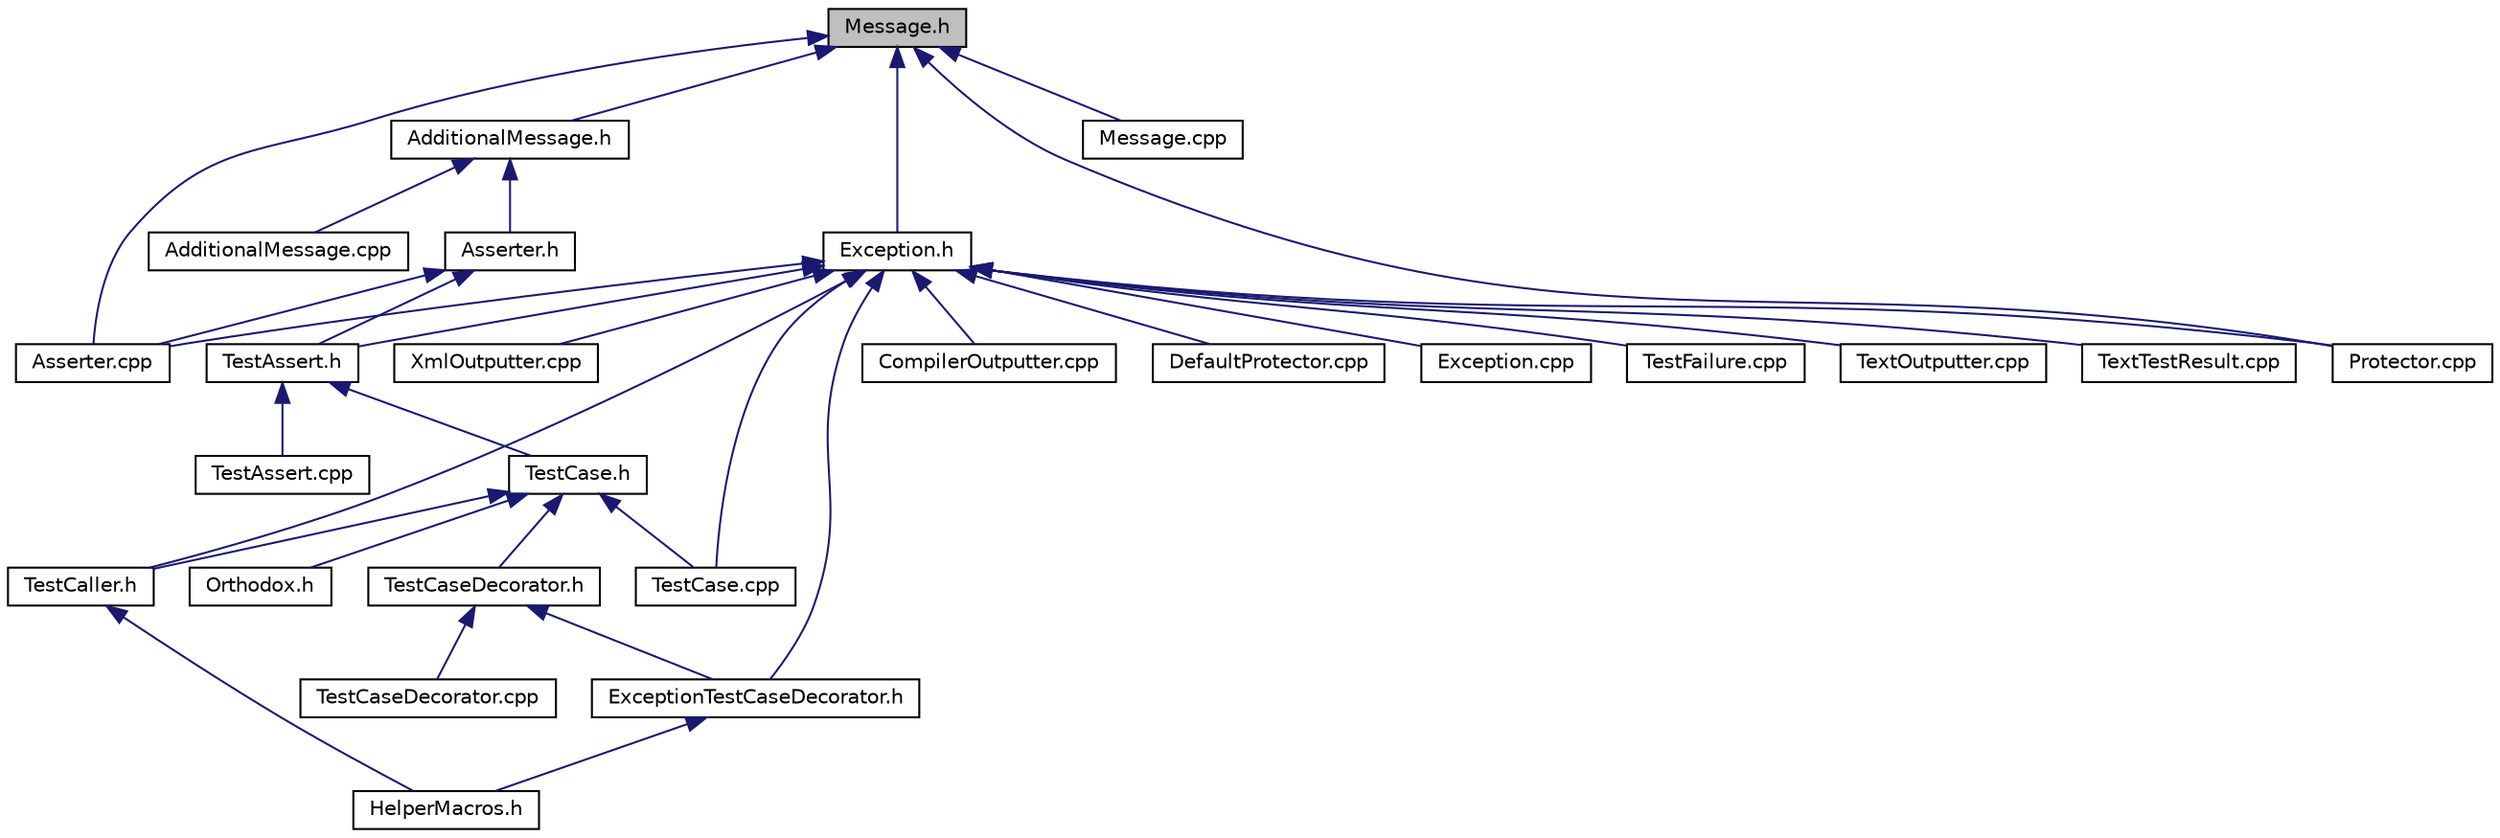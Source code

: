 digraph "Message.h"
{
  edge [fontname="Helvetica",fontsize="10",labelfontname="Helvetica",labelfontsize="10"];
  node [fontname="Helvetica",fontsize="10",shape=record];
  Node7 [label="Message.h",height=0.2,width=0.4,color="black", fillcolor="grey75", style="filled", fontcolor="black"];
  Node7 -> Node8 [dir="back",color="midnightblue",fontsize="10",style="solid",fontname="Helvetica"];
  Node8 [label="AdditionalMessage.h",height=0.2,width=0.4,color="black", fillcolor="white", style="filled",URL="$_additional_message_8h.html"];
  Node8 -> Node9 [dir="back",color="midnightblue",fontsize="10",style="solid",fontname="Helvetica"];
  Node9 [label="Asserter.h",height=0.2,width=0.4,color="black", fillcolor="white", style="filled",URL="$_asserter_8h.html"];
  Node9 -> Node10 [dir="back",color="midnightblue",fontsize="10",style="solid",fontname="Helvetica"];
  Node10 [label="TestAssert.h",height=0.2,width=0.4,color="black", fillcolor="white", style="filled",URL="$_test_assert_8h.html"];
  Node10 -> Node11 [dir="back",color="midnightblue",fontsize="10",style="solid",fontname="Helvetica"];
  Node11 [label="TestCase.h",height=0.2,width=0.4,color="black", fillcolor="white", style="filled",URL="$_test_case_8h.html"];
  Node11 -> Node12 [dir="back",color="midnightblue",fontsize="10",style="solid",fontname="Helvetica"];
  Node12 [label="Orthodox.h",height=0.2,width=0.4,color="black", fillcolor="white", style="filled",URL="$_orthodox_8h.html"];
  Node11 -> Node13 [dir="back",color="midnightblue",fontsize="10",style="solid",fontname="Helvetica"];
  Node13 [label="TestCaseDecorator.h",height=0.2,width=0.4,color="black", fillcolor="white", style="filled",URL="$_test_case_decorator_8h.html"];
  Node13 -> Node14 [dir="back",color="midnightblue",fontsize="10",style="solid",fontname="Helvetica"];
  Node14 [label="ExceptionTestCaseDecorator.h",height=0.2,width=0.4,color="black", fillcolor="white", style="filled",URL="$_exception_test_case_decorator_8h.html"];
  Node14 -> Node15 [dir="back",color="midnightblue",fontsize="10",style="solid",fontname="Helvetica"];
  Node15 [label="HelperMacros.h",height=0.2,width=0.4,color="black", fillcolor="white", style="filled",URL="$_helper_macros_8h.html",tooltip="Macros intended to ease the definition of test suites. "];
  Node13 -> Node16 [dir="back",color="midnightblue",fontsize="10",style="solid",fontname="Helvetica"];
  Node16 [label="TestCaseDecorator.cpp",height=0.2,width=0.4,color="black", fillcolor="white", style="filled",URL="$_test_case_decorator_8cpp.html"];
  Node11 -> Node17 [dir="back",color="midnightblue",fontsize="10",style="solid",fontname="Helvetica"];
  Node17 [label="TestCaller.h",height=0.2,width=0.4,color="black", fillcolor="white", style="filled",URL="$_test_caller_8h.html"];
  Node17 -> Node15 [dir="back",color="midnightblue",fontsize="10",style="solid",fontname="Helvetica"];
  Node11 -> Node18 [dir="back",color="midnightblue",fontsize="10",style="solid",fontname="Helvetica"];
  Node18 [label="TestCase.cpp",height=0.2,width=0.4,color="black", fillcolor="white", style="filled",URL="$_test_case_8cpp.html"];
  Node10 -> Node19 [dir="back",color="midnightblue",fontsize="10",style="solid",fontname="Helvetica"];
  Node19 [label="TestAssert.cpp",height=0.2,width=0.4,color="black", fillcolor="white", style="filled",URL="$_test_assert_8cpp.html"];
  Node9 -> Node20 [dir="back",color="midnightblue",fontsize="10",style="solid",fontname="Helvetica"];
  Node20 [label="Asserter.cpp",height=0.2,width=0.4,color="black", fillcolor="white", style="filled",URL="$_asserter_8cpp.html"];
  Node8 -> Node21 [dir="back",color="midnightblue",fontsize="10",style="solid",fontname="Helvetica"];
  Node21 [label="AdditionalMessage.cpp",height=0.2,width=0.4,color="black", fillcolor="white", style="filled",URL="$_additional_message_8cpp.html"];
  Node7 -> Node22 [dir="back",color="midnightblue",fontsize="10",style="solid",fontname="Helvetica"];
  Node22 [label="Exception.h",height=0.2,width=0.4,color="black", fillcolor="white", style="filled",URL="$_exception_8h.html"];
  Node22 -> Node14 [dir="back",color="midnightblue",fontsize="10",style="solid",fontname="Helvetica"];
  Node22 -> Node10 [dir="back",color="midnightblue",fontsize="10",style="solid",fontname="Helvetica"];
  Node22 -> Node17 [dir="back",color="midnightblue",fontsize="10",style="solid",fontname="Helvetica"];
  Node22 -> Node20 [dir="back",color="midnightblue",fontsize="10",style="solid",fontname="Helvetica"];
  Node22 -> Node23 [dir="back",color="midnightblue",fontsize="10",style="solid",fontname="Helvetica"];
  Node23 [label="CompilerOutputter.cpp",height=0.2,width=0.4,color="black", fillcolor="white", style="filled",URL="$_compiler_outputter_8cpp.html"];
  Node22 -> Node24 [dir="back",color="midnightblue",fontsize="10",style="solid",fontname="Helvetica"];
  Node24 [label="DefaultProtector.cpp",height=0.2,width=0.4,color="black", fillcolor="white", style="filled",URL="$_default_protector_8cpp.html"];
  Node22 -> Node25 [dir="back",color="midnightblue",fontsize="10",style="solid",fontname="Helvetica"];
  Node25 [label="Exception.cpp",height=0.2,width=0.4,color="black", fillcolor="white", style="filled",URL="$_exception_8cpp.html"];
  Node22 -> Node26 [dir="back",color="midnightblue",fontsize="10",style="solid",fontname="Helvetica"];
  Node26 [label="Protector.cpp",height=0.2,width=0.4,color="black", fillcolor="white", style="filled",URL="$_protector_8cpp.html"];
  Node22 -> Node18 [dir="back",color="midnightblue",fontsize="10",style="solid",fontname="Helvetica"];
  Node22 -> Node27 [dir="back",color="midnightblue",fontsize="10",style="solid",fontname="Helvetica"];
  Node27 [label="TestFailure.cpp",height=0.2,width=0.4,color="black", fillcolor="white", style="filled",URL="$_test_failure_8cpp.html"];
  Node22 -> Node28 [dir="back",color="midnightblue",fontsize="10",style="solid",fontname="Helvetica"];
  Node28 [label="TextOutputter.cpp",height=0.2,width=0.4,color="black", fillcolor="white", style="filled",URL="$_text_outputter_8cpp.html"];
  Node22 -> Node29 [dir="back",color="midnightblue",fontsize="10",style="solid",fontname="Helvetica"];
  Node29 [label="TextTestResult.cpp",height=0.2,width=0.4,color="black", fillcolor="white", style="filled",URL="$_text_test_result_8cpp.html"];
  Node22 -> Node30 [dir="back",color="midnightblue",fontsize="10",style="solid",fontname="Helvetica"];
  Node30 [label="XmlOutputter.cpp",height=0.2,width=0.4,color="black", fillcolor="white", style="filled",URL="$_xml_outputter_8cpp.html"];
  Node7 -> Node20 [dir="back",color="midnightblue",fontsize="10",style="solid",fontname="Helvetica"];
  Node7 -> Node31 [dir="back",color="midnightblue",fontsize="10",style="solid",fontname="Helvetica"];
  Node31 [label="Message.cpp",height=0.2,width=0.4,color="black", fillcolor="white", style="filled",URL="$_message_8cpp.html"];
  Node7 -> Node26 [dir="back",color="midnightblue",fontsize="10",style="solid",fontname="Helvetica"];
}
